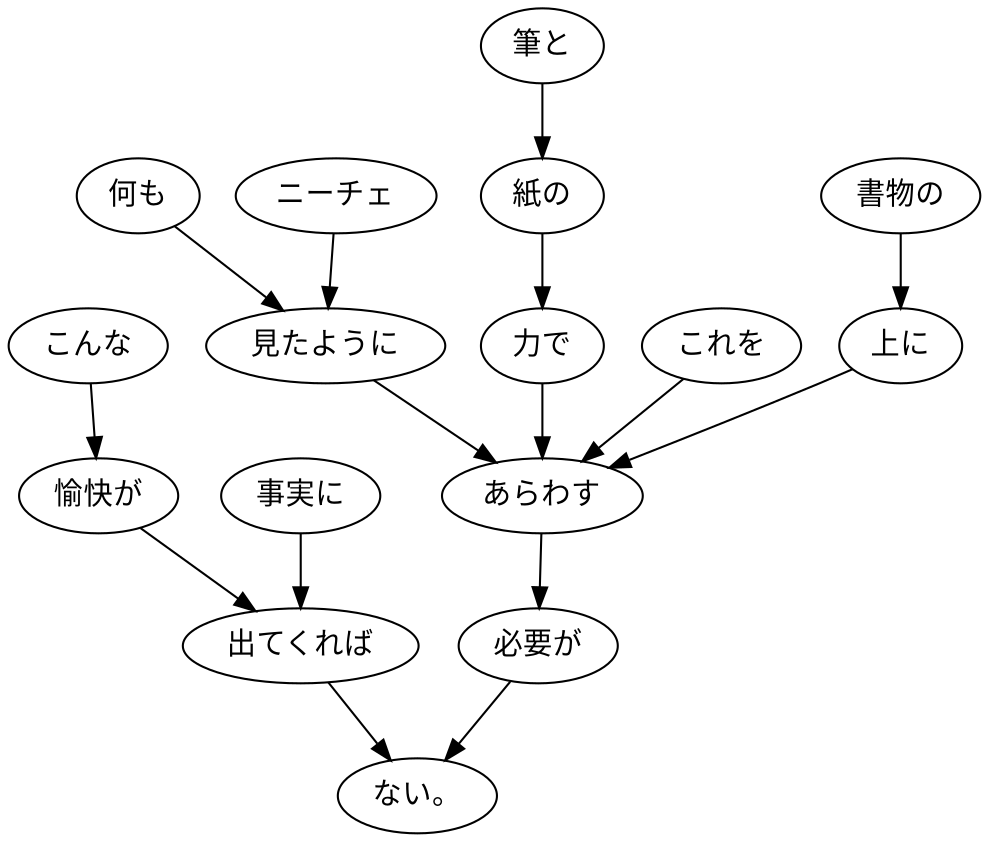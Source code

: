 digraph graph8837 {
	node0 [label="こんな"];
	node1 [label="愉快が"];
	node2 [label="事実に"];
	node3 [label="出てくれば"];
	node4 [label="何も"];
	node5 [label="ニーチェ"];
	node6 [label="見たように"];
	node7 [label="筆と"];
	node8 [label="紙の"];
	node9 [label="力で"];
	node10 [label="これを"];
	node11 [label="書物の"];
	node12 [label="上に"];
	node13 [label="あらわす"];
	node14 [label="必要が"];
	node15 [label="ない。"];
	node0 -> node1;
	node1 -> node3;
	node2 -> node3;
	node3 -> node15;
	node4 -> node6;
	node5 -> node6;
	node6 -> node13;
	node7 -> node8;
	node8 -> node9;
	node9 -> node13;
	node10 -> node13;
	node11 -> node12;
	node12 -> node13;
	node13 -> node14;
	node14 -> node15;
}
